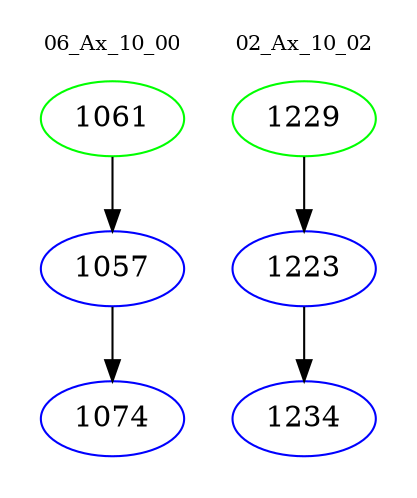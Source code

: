 digraph{
subgraph cluster_0 {
color = white
label = "06_Ax_10_00";
fontsize=10;
T0_1061 [label="1061", color="green"]
T0_1061 -> T0_1057 [color="black"]
T0_1057 [label="1057", color="blue"]
T0_1057 -> T0_1074 [color="black"]
T0_1074 [label="1074", color="blue"]
}
subgraph cluster_1 {
color = white
label = "02_Ax_10_02";
fontsize=10;
T1_1229 [label="1229", color="green"]
T1_1229 -> T1_1223 [color="black"]
T1_1223 [label="1223", color="blue"]
T1_1223 -> T1_1234 [color="black"]
T1_1234 [label="1234", color="blue"]
}
}
